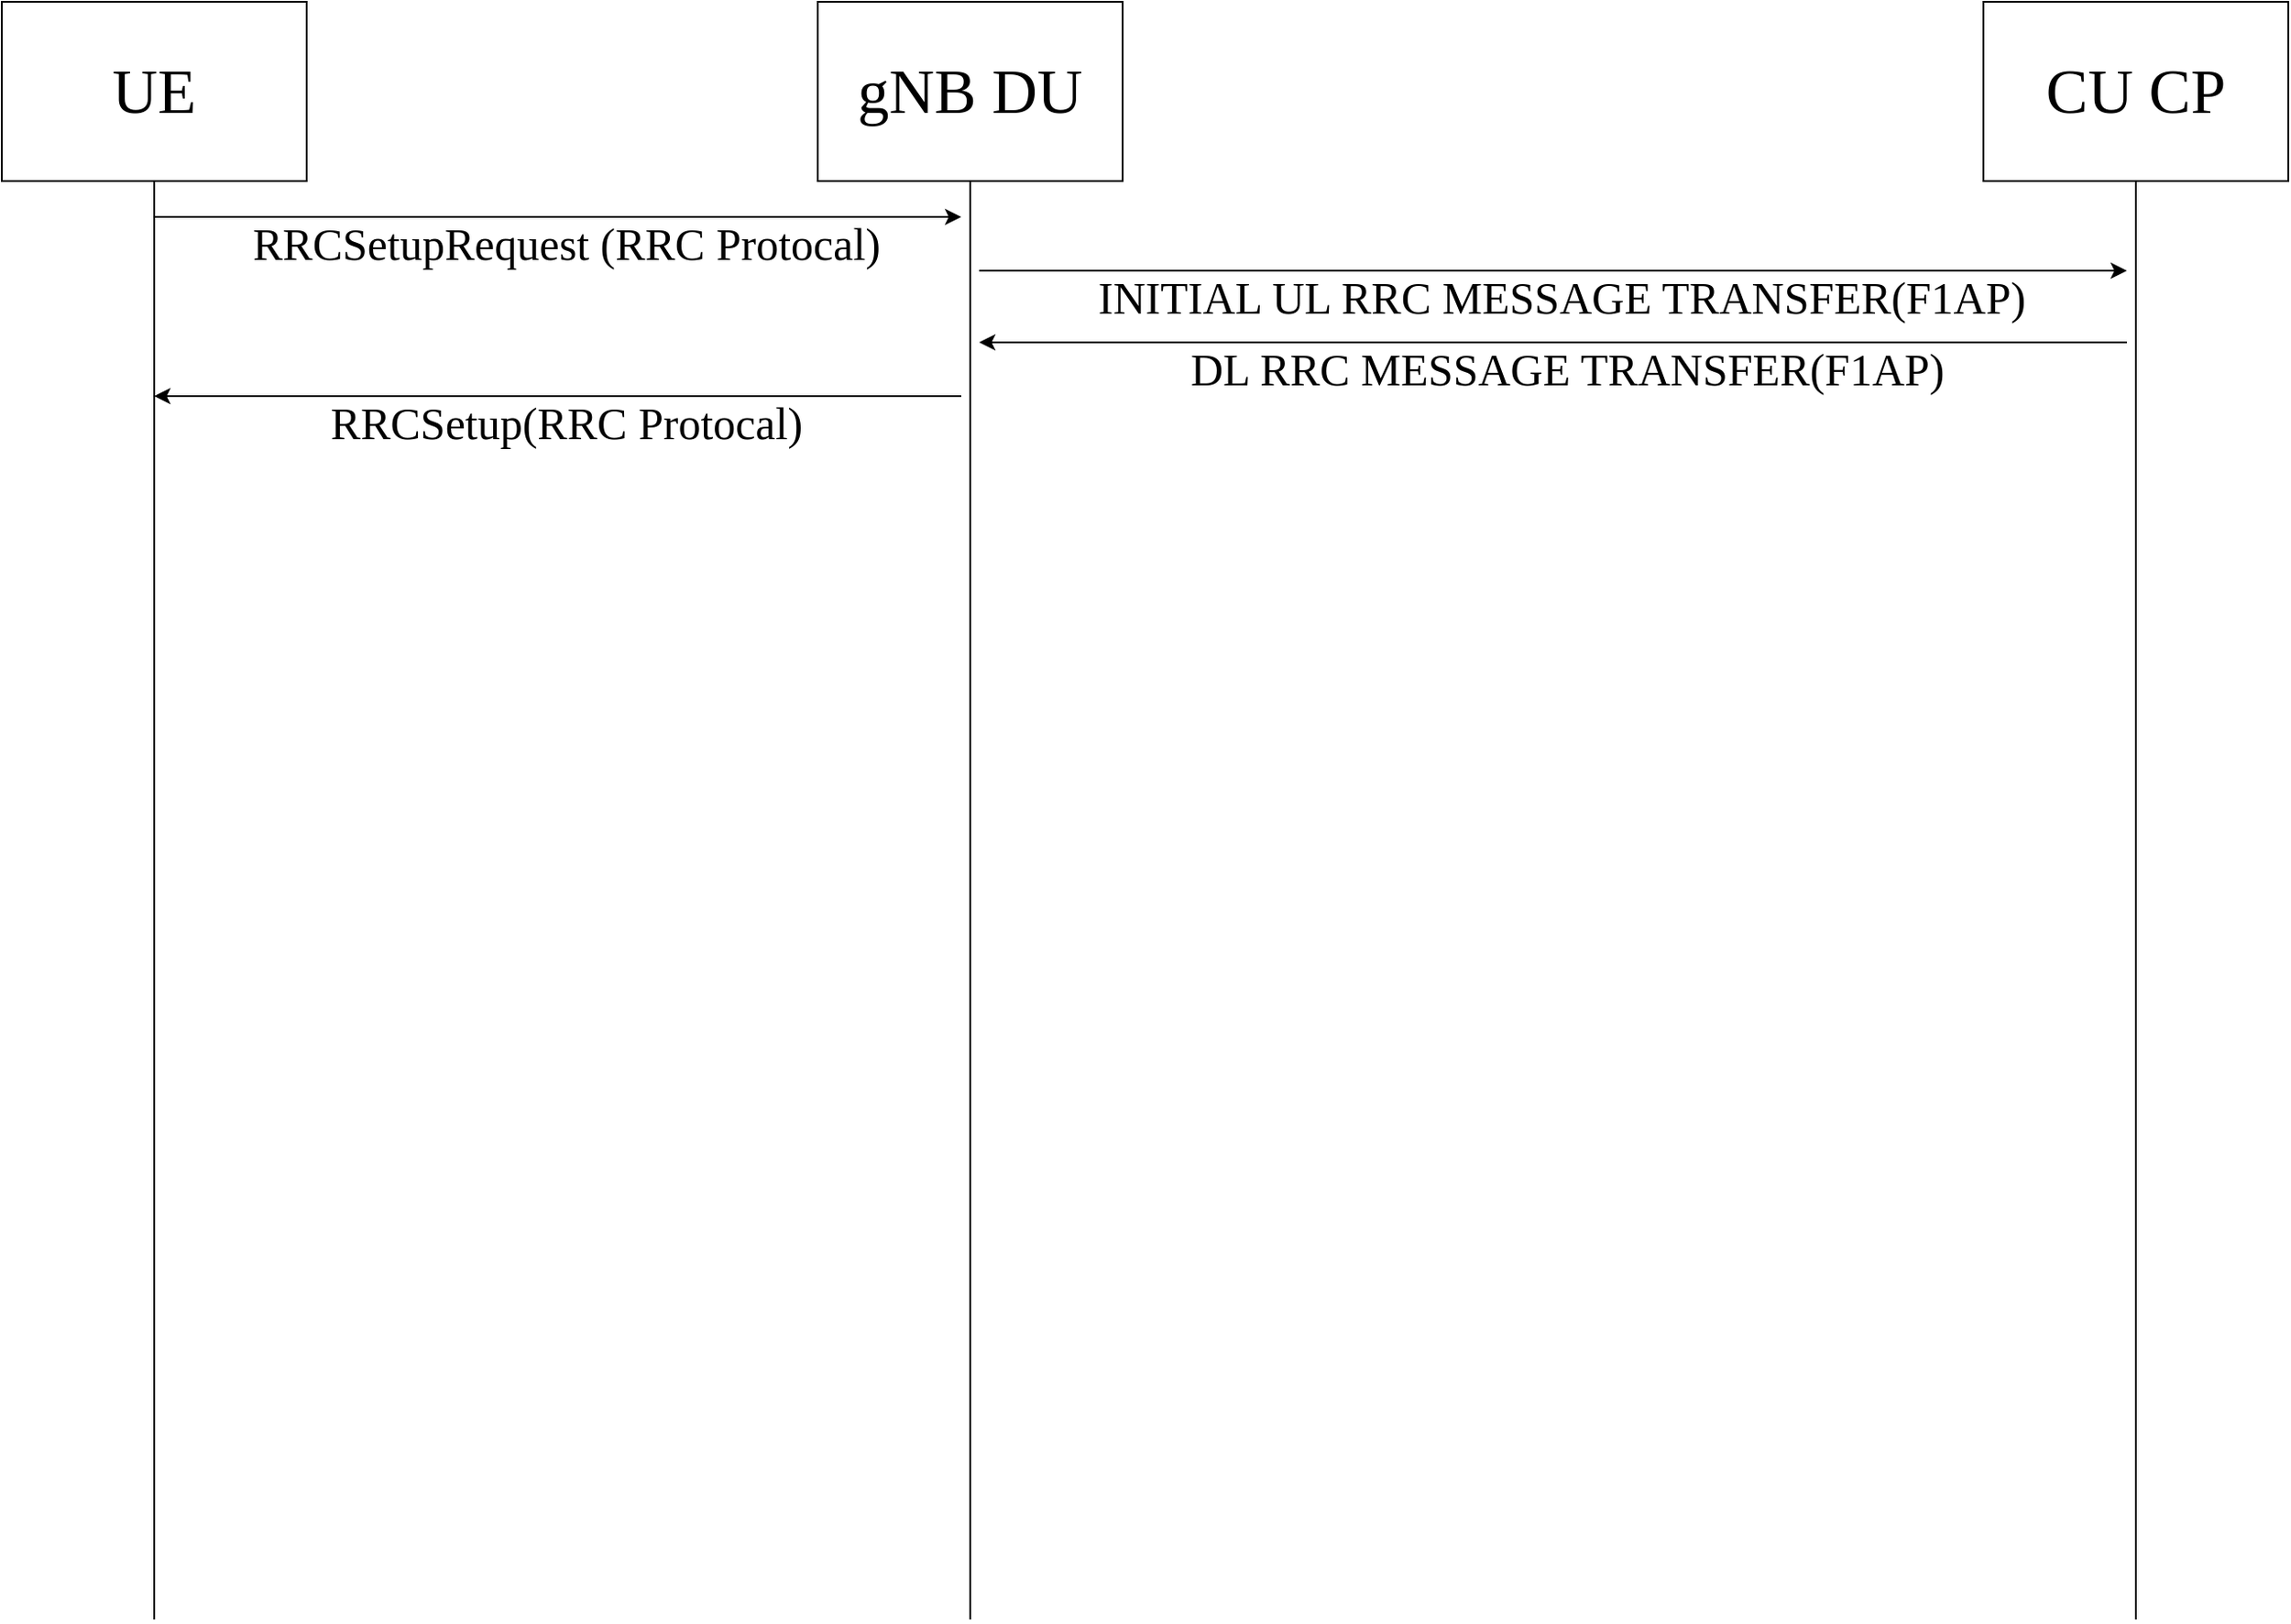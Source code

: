 <mxfile>
    <diagram id="d3OIymw5-aVt0ZqUq43Z" name="Flow Chart">
        <mxGraphModel dx="2750" dy="771" grid="1" gridSize="10" guides="1" tooltips="1" connect="1" arrows="1" fold="1" page="1" pageScale="1" pageWidth="850" pageHeight="1100" math="0" shadow="0">
            <root>
                <mxCell id="0"/>
                <mxCell id="1" parent="0"/>
                <mxCell id="2" value="&lt;font style=&quot;font-size: 35px;&quot;&gt;UE&lt;/font&gt;" style="rounded=0;whiteSpace=wrap;html=1;fontFamily=Times New Roman;fontSize=15;" parent="1" vertex="1">
                    <mxGeometry x="-1335" y="770" width="170" height="100" as="geometry"/>
                </mxCell>
                <mxCell id="3" value="" style="endArrow=none;html=1;rounded=0;fontFamily=Times New Roman;fontSize=15;entryX=0.5;entryY=1;entryDx=0;entryDy=0;" parent="1" target="2" edge="1">
                    <mxGeometry width="50" height="50" relative="1" as="geometry">
                        <mxPoint x="-1250" y="1672.5" as="sourcePoint"/>
                        <mxPoint x="-1250" y="930" as="targetPoint"/>
                    </mxGeometry>
                </mxCell>
                <mxCell id="4" value="&lt;span style=&quot;font-size: 35px;&quot;&gt;gNB DU&lt;/span&gt;" style="rounded=0;whiteSpace=wrap;html=1;fontFamily=Times New Roman;fontSize=15;" parent="1" vertex="1">
                    <mxGeometry x="-880" y="770" width="170" height="100" as="geometry"/>
                </mxCell>
                <mxCell id="5" value="" style="endArrow=none;html=1;rounded=0;fontFamily=Times New Roman;fontSize=15;entryX=0.5;entryY=1;entryDx=0;entryDy=0;" parent="1" target="4" edge="1">
                    <mxGeometry width="50" height="50" relative="1" as="geometry">
                        <mxPoint x="-795" y="1672.5" as="sourcePoint"/>
                        <mxPoint x="-795" y="930" as="targetPoint"/>
                    </mxGeometry>
                </mxCell>
                <mxCell id="6" value="" style="endArrow=classic;html=1;rounded=0;fontFamily=Times New Roman;fontSize=35;" parent="1" edge="1">
                    <mxGeometry width="50" height="50" relative="1" as="geometry">
                        <mxPoint x="-1250" y="890" as="sourcePoint"/>
                        <mxPoint x="-800" y="890" as="targetPoint"/>
                    </mxGeometry>
                </mxCell>
                <mxCell id="7" value="RRCSetupRequest (RRC Protocal)" style="text;html=1;strokeColor=none;fillColor=none;align=center;verticalAlign=middle;whiteSpace=wrap;rounded=0;fontFamily=Times New Roman;fontSize=25;" parent="1" vertex="1">
                    <mxGeometry x="-1235" y="890" width="430" height="30" as="geometry"/>
                </mxCell>
                <mxCell id="8" value="&lt;span style=&quot;font-size: 35px;&quot;&gt;CU CP&lt;/span&gt;" style="rounded=0;whiteSpace=wrap;html=1;fontFamily=Times New Roman;fontSize=15;" parent="1" vertex="1">
                    <mxGeometry x="-230" y="770" width="170" height="100" as="geometry"/>
                </mxCell>
                <mxCell id="9" value="" style="endArrow=none;html=1;rounded=0;fontFamily=Times New Roman;fontSize=15;entryX=0.5;entryY=1;entryDx=0;entryDy=0;" parent="1" target="8" edge="1">
                    <mxGeometry width="50" height="50" relative="1" as="geometry">
                        <mxPoint x="-145" y="1672.5" as="sourcePoint"/>
                        <mxPoint x="-145" y="930" as="targetPoint"/>
                    </mxGeometry>
                </mxCell>
                <mxCell id="10" value="" style="endArrow=classic;html=1;rounded=0;fontFamily=Times New Roman;fontSize=25;" parent="1" edge="1">
                    <mxGeometry width="50" height="50" relative="1" as="geometry">
                        <mxPoint x="-790" y="920" as="sourcePoint"/>
                        <mxPoint x="-150" y="920" as="targetPoint"/>
                    </mxGeometry>
                </mxCell>
                <mxCell id="11" value="INITIAL UL RRC MESSAGE TRANSFER(F1AP)" style="text;html=1;strokeColor=none;fillColor=none;align=center;verticalAlign=middle;whiteSpace=wrap;rounded=0;fontFamily=Times New Roman;fontSize=25;" parent="1" vertex="1">
                    <mxGeometry x="-790" y="920" width="650" height="30" as="geometry"/>
                </mxCell>
                <mxCell id="12" value="" style="endArrow=classic;html=1;rounded=0;fontFamily=Times New Roman;fontSize=16;" parent="1" edge="1">
                    <mxGeometry width="50" height="50" relative="1" as="geometry">
                        <mxPoint x="-150" y="960" as="sourcePoint"/>
                        <mxPoint x="-790" y="960" as="targetPoint"/>
                    </mxGeometry>
                </mxCell>
                <mxCell id="13" value="&amp;nbsp;DL RRC MESSAGE TRANSFER(F1AP)" style="text;html=1;strokeColor=none;fillColor=none;align=center;verticalAlign=middle;whiteSpace=wrap;rounded=0;fontFamily=Times New Roman;fontSize=25;" parent="1" vertex="1">
                    <mxGeometry x="-790" y="960" width="650" height="30" as="geometry"/>
                </mxCell>
                <mxCell id="14" value="" style="endArrow=classic;html=1;rounded=0;fontFamily=Times New Roman;fontSize=14;" parent="1" edge="1">
                    <mxGeometry width="50" height="50" relative="1" as="geometry">
                        <mxPoint x="-800" y="990" as="sourcePoint"/>
                        <mxPoint x="-1250" y="990" as="targetPoint"/>
                    </mxGeometry>
                </mxCell>
                <mxCell id="15" value="RRCSetup(RRC Protocal)" style="text;html=1;strokeColor=none;fillColor=none;align=center;verticalAlign=middle;whiteSpace=wrap;rounded=0;fontFamily=Times New Roman;fontSize=25;" parent="1" vertex="1">
                    <mxGeometry x="-1198.75" y="990" width="357.5" height="30" as="geometry"/>
                </mxCell>
            </root>
        </mxGraphModel>
    </diagram>
    <diagram id="XXcM9xsE1CxuUHpmo7bm" name=" Establish an RRC connection">
        <mxGraphModel dx="2750" dy="-329" grid="1" gridSize="10" guides="1" tooltips="1" connect="1" arrows="1" fold="1" page="1" pageScale="1" pageWidth="850" pageHeight="1100" math="0" shadow="0">
            <root>
                <mxCell id="EwcNz54N74t9UpvTEoii-0"/>
                <mxCell id="EwcNz54N74t9UpvTEoii-1" parent="EwcNz54N74t9UpvTEoii-0"/>
                <mxCell id="EwcNz54N74t9UpvTEoii-2" value="" style="group" connectable="0" vertex="1" parent="EwcNz54N74t9UpvTEoii-1">
                    <mxGeometry x="-1290" y="1770" width="1270" height="1040" as="geometry"/>
                </mxCell>
                <mxCell id="EwcNz54N74t9UpvTEoii-3" value="&lt;span id=&quot;docs-internal-guid-6f250543-7fff-b2d6-5344-95b8192d7042&quot; style=&quot;font-size: 20px;&quot;&gt;&lt;span style=&quot;font-size: 20px; background-color: transparent; font-variant-numeric: normal; font-variant-east-asian: normal; vertical-align: baseline;&quot;&gt;&amp;nbsp;Establish an RRC connection&lt;/span&gt;&lt;/span&gt;" style="rounded=1;whiteSpace=wrap;html=1;fontSize=20;fontStyle=1;fontFamily=Times New Roman;" vertex="1" parent="EwcNz54N74t9UpvTEoii-2">
                    <mxGeometry x="370" width="270" height="50" as="geometry"/>
                </mxCell>
                <mxCell id="EwcNz54N74t9UpvTEoii-4" style="edgeStyle=orthogonalEdgeStyle;rounded=0;orthogonalLoop=1;jettySize=auto;html=1;entryX=1;entryY=0.5;entryDx=0;entryDy=0;fontFamily=Times New Roman;fontSize=20;fontColor=#808080;" edge="1" parent="EwcNz54N74t9UpvTEoii-2" source="EwcNz54N74t9UpvTEoii-5" target="EwcNz54N74t9UpvTEoii-3">
                    <mxGeometry relative="1" as="geometry">
                        <Array as="points">
                            <mxPoint x="660" y="140"/>
                            <mxPoint x="660" y="25"/>
                        </Array>
                    </mxGeometry>
                </mxCell>
                <mxCell id="EwcNz54N74t9UpvTEoii-5" value="&lt;font&gt;RRC&lt;/font&gt;" style="rhombus;whiteSpace=wrap;html=1;fontSize=20;fontFamily=Times New Roman;fontStyle=1" vertex="1" parent="EwcNz54N74t9UpvTEoii-2">
                    <mxGeometry x="465" y="100" width="80" height="80" as="geometry"/>
                </mxCell>
                <mxCell id="EwcNz54N74t9UpvTEoii-6" style="edgeStyle=orthogonalEdgeStyle;rounded=0;orthogonalLoop=1;jettySize=auto;html=1;fontFamily=Times New Roman;fontSize=20;" edge="1" parent="EwcNz54N74t9UpvTEoii-2" source="EwcNz54N74t9UpvTEoii-3" target="EwcNz54N74t9UpvTEoii-5">
                    <mxGeometry relative="1" as="geometry"/>
                </mxCell>
                <mxCell id="EwcNz54N74t9UpvTEoii-7" value="&lt;b&gt;&lt;font color=&quot;#808080&quot;&gt;IDLE&lt;/font&gt;&lt;/b&gt;" style="text;html=1;strokeColor=none;fillColor=none;align=center;verticalAlign=middle;whiteSpace=wrap;rounded=0;fontFamily=Times New Roman;fontSize=20;fontColor=default;" vertex="1" parent="EwcNz54N74t9UpvTEoii-2">
                    <mxGeometry x="440" y="190" width="60" height="30" as="geometry"/>
                </mxCell>
                <mxCell id="EwcNz54N74t9UpvTEoii-8" value="&lt;font color=&quot;#808080&quot;&gt;&lt;b&gt;ELSE&lt;/b&gt;&lt;/font&gt;" style="text;html=1;strokeColor=none;fillColor=none;align=center;verticalAlign=middle;whiteSpace=wrap;rounded=0;fontFamily=Times New Roman;fontSize=20;fontColor=default;" vertex="1" parent="EwcNz54N74t9UpvTEoii-2">
                    <mxGeometry x="584" y="110" width="60" height="30" as="geometry"/>
                </mxCell>
                <mxCell id="EwcNz54N74t9UpvTEoii-9" value="UE initiates the procedure" style="rounded=1;whiteSpace=wrap;html=1;fontSize=20;fontStyle=1;fontFamily=Times New Roman;" vertex="1" parent="EwcNz54N74t9UpvTEoii-2">
                    <mxGeometry x="370" y="240" width="270" height="50" as="geometry"/>
                </mxCell>
                <mxCell id="EwcNz54N74t9UpvTEoii-10" style="edgeStyle=orthogonalEdgeStyle;rounded=0;orthogonalLoop=1;jettySize=auto;html=1;fontFamily=Times New Roman;fontSize=20;fontColor=#808080;" edge="1" parent="EwcNz54N74t9UpvTEoii-2" source="EwcNz54N74t9UpvTEoii-5" target="EwcNz54N74t9UpvTEoii-9">
                    <mxGeometry relative="1" as="geometry"/>
                </mxCell>
                <mxCell id="EwcNz54N74t9UpvTEoii-11" value="&lt;span style=&quot;color: rgb(0, 0, 0); font-weight: 700;&quot;&gt;upper layers provide an Access Category and one or more Access Identities&lt;/span&gt;" style="rhombus;whiteSpace=wrap;html=1;fontFamily=Times New Roman;fontSize=20;fontColor=#333333;fillColor=#f5f5f5;strokeColor=#666666;" vertex="1" parent="EwcNz54N74t9UpvTEoii-2">
                    <mxGeometry x="370" y="340" width="270" height="120" as="geometry"/>
                </mxCell>
                <mxCell id="EwcNz54N74t9UpvTEoii-12" style="edgeStyle=orthogonalEdgeStyle;rounded=0;orthogonalLoop=1;jettySize=auto;html=1;fontFamily=Times New Roman;fontSize=20;fontColor=#808080;" edge="1" parent="EwcNz54N74t9UpvTEoii-2" source="EwcNz54N74t9UpvTEoii-9" target="EwcNz54N74t9UpvTEoii-11">
                    <mxGeometry relative="1" as="geometry"/>
                </mxCell>
                <mxCell id="EwcNz54N74t9UpvTEoii-13" value="&lt;span id=&quot;docs-internal-guid-6f250543-7fff-b2d6-5344-95b8192d7042&quot; style=&quot;font-size: 20px;&quot;&gt;&lt;span style=&quot;font-size: 20px; background-color: transparent; font-variant-numeric: normal; font-variant-east-asian: normal; vertical-align: baseline;&quot;&gt;Procedure Ends&lt;/span&gt;&lt;/span&gt;" style="rounded=1;whiteSpace=wrap;html=1;fontSize=20;fontStyle=1;fontFamily=Times New Roman;fillColor=#f5f5f5;fontColor=#333333;strokeColor=#666666;" vertex="1" parent="EwcNz54N74t9UpvTEoii-2">
                    <mxGeometry y="240" width="270" height="50" as="geometry"/>
                </mxCell>
                <mxCell id="EwcNz54N74t9UpvTEoii-14" style="edgeStyle=orthogonalEdgeStyle;rounded=0;orthogonalLoop=1;jettySize=auto;html=1;entryX=0.5;entryY=1;entryDx=0;entryDy=0;fontFamily=Times New Roman;fontSize=20;fontColor=#808080;" edge="1" parent="EwcNz54N74t9UpvTEoii-2" source="EwcNz54N74t9UpvTEoii-11" target="EwcNz54N74t9UpvTEoii-13">
                    <mxGeometry relative="1" as="geometry"/>
                </mxCell>
                <mxCell id="EwcNz54N74t9UpvTEoii-15" value="Follow&amp;nbsp;5.3.14" style="rounded=1;whiteSpace=wrap;html=1;fontSize=20;fontStyle=1;fontFamily=Times New Roman;" vertex="1" parent="EwcNz54N74t9UpvTEoii-2">
                    <mxGeometry x="370" y="490" width="270" height="50" as="geometry"/>
                </mxCell>
                <mxCell id="EwcNz54N74t9UpvTEoii-16" style="edgeStyle=orthogonalEdgeStyle;rounded=0;orthogonalLoop=1;jettySize=auto;html=1;fontFamily=Times New Roman;fontSize=20;fontColor=#808080;" edge="1" parent="EwcNz54N74t9UpvTEoii-2" source="EwcNz54N74t9UpvTEoii-11" target="EwcNz54N74t9UpvTEoii-15">
                    <mxGeometry relative="1" as="geometry"/>
                </mxCell>
                <mxCell id="EwcNz54N74t9UpvTEoii-17" value="Apply default L1 parameter values" style="rounded=1;whiteSpace=wrap;html=1;fontSize=20;fontStyle=1;fontFamily=Times New Roman;fillColor=#f5f5f5;fontColor=#333333;strokeColor=#666666;" vertex="1" parent="EwcNz54N74t9UpvTEoii-2">
                    <mxGeometry x="330" y="570" width="350" height="50" as="geometry"/>
                </mxCell>
                <mxCell id="EwcNz54N74t9UpvTEoii-18" style="edgeStyle=orthogonalEdgeStyle;rounded=0;orthogonalLoop=1;jettySize=auto;html=1;fontFamily=Times New Roman;fontSize=20;fontColor=#808080;" edge="1" parent="EwcNz54N74t9UpvTEoii-2" source="EwcNz54N74t9UpvTEoii-15" target="EwcNz54N74t9UpvTEoii-17">
                    <mxGeometry relative="1" as="geometry"/>
                </mxCell>
                <mxCell id="EwcNz54N74t9UpvTEoii-19" value="&lt;font color=&quot;#808080&quot;&gt;&lt;b&gt;YES&lt;/b&gt;&lt;/font&gt;" style="text;html=1;strokeColor=none;fillColor=none;align=center;verticalAlign=middle;whiteSpace=wrap;rounded=0;fontFamily=Times New Roman;fontSize=20;fontColor=default;" vertex="1" parent="EwcNz54N74t9UpvTEoii-2">
                    <mxGeometry x="524" y="460" width="60" height="30" as="geometry"/>
                </mxCell>
                <mxCell id="EwcNz54N74t9UpvTEoii-20" value="&lt;font color=&quot;#808080&quot;&gt;&lt;b&gt;NO&lt;/b&gt;&lt;/font&gt;" style="text;html=1;strokeColor=none;fillColor=none;align=center;verticalAlign=middle;whiteSpace=wrap;rounded=0;fontFamily=Times New Roman;fontSize=20;fontColor=default;" vertex="1" parent="EwcNz54N74t9UpvTEoii-2">
                    <mxGeometry x="230" y="370" width="60" height="30" as="geometry"/>
                </mxCell>
                <mxCell id="EwcNz54N74t9UpvTEoii-21" value="Apply the default MAC Cell Group configuration(9.2.2)" style="rounded=1;whiteSpace=wrap;html=1;fontSize=20;fontStyle=1;fontFamily=Times New Roman;" vertex="1" parent="EwcNz54N74t9UpvTEoii-2">
                    <mxGeometry x="260" y="660" width="490" height="50" as="geometry"/>
                </mxCell>
                <mxCell id="EwcNz54N74t9UpvTEoii-22" style="edgeStyle=orthogonalEdgeStyle;rounded=0;orthogonalLoop=1;jettySize=auto;html=1;fontFamily=Times New Roman;fontSize=20;fontColor=#808080;" edge="1" parent="EwcNz54N74t9UpvTEoii-2" source="EwcNz54N74t9UpvTEoii-17" target="EwcNz54N74t9UpvTEoii-21">
                    <mxGeometry relative="1" as="geometry"/>
                </mxCell>
                <mxCell id="EwcNz54N74t9UpvTEoii-23" value="Apply the CCCH configuration(9.1.1.2)" style="rounded=1;whiteSpace=wrap;html=1;fontSize=20;fontStyle=1;fontFamily=Times New Roman;" vertex="1" parent="EwcNz54N74t9UpvTEoii-2">
                    <mxGeometry x="260" y="750" width="490" height="50" as="geometry"/>
                </mxCell>
                <mxCell id="EwcNz54N74t9UpvTEoii-24" style="edgeStyle=orthogonalEdgeStyle;rounded=0;orthogonalLoop=1;jettySize=auto;html=1;fontFamily=Times New Roman;fontSize=20;fontColor=#808080;" edge="1" parent="EwcNz54N74t9UpvTEoii-2" source="EwcNz54N74t9UpvTEoii-21" target="EwcNz54N74t9UpvTEoii-23">
                    <mxGeometry relative="1" as="geometry"/>
                </mxCell>
                <mxCell id="EwcNz54N74t9UpvTEoii-25" value="Apply the timeAlignmentTimerCommon" style="rounded=1;whiteSpace=wrap;html=1;fontSize=20;fontStyle=1;fontFamily=Times New Roman;fillColor=#f5f5f5;fontColor=#333333;strokeColor=#666666;" vertex="1" parent="EwcNz54N74t9UpvTEoii-2">
                    <mxGeometry x="260" y="830" width="490" height="50" as="geometry"/>
                </mxCell>
                <mxCell id="EwcNz54N74t9UpvTEoii-26" style="edgeStyle=orthogonalEdgeStyle;rounded=0;orthogonalLoop=1;jettySize=auto;html=1;fontFamily=Times New Roman;fontSize=20;fontColor=#808080;" edge="1" parent="EwcNz54N74t9UpvTEoii-2" source="EwcNz54N74t9UpvTEoii-23" target="EwcNz54N74t9UpvTEoii-25">
                    <mxGeometry relative="1" as="geometry"/>
                </mxCell>
                <mxCell id="EwcNz54N74t9UpvTEoii-27" value="Start timer T300" style="rounded=1;whiteSpace=wrap;html=1;fontSize=20;fontStyle=1;fontFamily=Times New Roman;" vertex="1" parent="EwcNz54N74t9UpvTEoii-2">
                    <mxGeometry x="260" y="909" width="490" height="50" as="geometry"/>
                </mxCell>
                <mxCell id="EwcNz54N74t9UpvTEoii-28" style="edgeStyle=orthogonalEdgeStyle;rounded=0;orthogonalLoop=1;jettySize=auto;html=1;fontFamily=Times New Roman;fontSize=20;fontColor=#808080;" edge="1" parent="EwcNz54N74t9UpvTEoii-2" source="EwcNz54N74t9UpvTEoii-25" target="EwcNz54N74t9UpvTEoii-27">
                    <mxGeometry relative="1" as="geometry"/>
                </mxCell>
                <mxCell id="EwcNz54N74t9UpvTEoii-29" value="Initiate transmission of the RRCSetupRequest message" style="rounded=1;whiteSpace=wrap;html=1;fontSize=20;fontStyle=1;fontFamily=Times New Roman;" vertex="1" parent="EwcNz54N74t9UpvTEoii-2">
                    <mxGeometry x="260" y="990" width="490" height="50" as="geometry"/>
                </mxCell>
                <mxCell id="EwcNz54N74t9UpvTEoii-30" style="edgeStyle=orthogonalEdgeStyle;rounded=0;orthogonalLoop=1;jettySize=auto;html=1;fontFamily=Times New Roman;fontSize=20;fontColor=#808080;" edge="1" parent="EwcNz54N74t9UpvTEoii-2" source="EwcNz54N74t9UpvTEoii-27" target="EwcNz54N74t9UpvTEoii-29">
                    <mxGeometry relative="1" as="geometry"/>
                </mxCell>
                <mxCell id="EwcNz54N74t9UpvTEoii-31" value="&lt;span id=&quot;docs-internal-guid-6f250543-7fff-b2d6-5344-95b8192d7042&quot; style=&quot;font-size: 20px;&quot;&gt;&lt;span style=&quot;font-size: 20px; background-color: transparent; font-variant-numeric: normal; font-variant-east-asian: normal; vertical-align: baseline;&quot;&gt;&amp;nbsp;Establish an RRC connection&lt;/span&gt;&lt;/span&gt;" style="rounded=1;whiteSpace=wrap;html=1;fontSize=20;fontStyle=1;fontFamily=Times New Roman;" vertex="1" parent="EwcNz54N74t9UpvTEoii-2">
                    <mxGeometry x="870" y="30" width="270" height="50" as="geometry"/>
                </mxCell>
                <mxCell id="EwcNz54N74t9UpvTEoii-32" value="&lt;font color=&quot;#000000&quot;&gt;&lt;b&gt;T390 is running&lt;/b&gt;&lt;/font&gt;" style="rhombus;whiteSpace=wrap;html=1;fontFamily=Times New Roman;fontSize=20;fontColor=#808080;" vertex="1" parent="EwcNz54N74t9UpvTEoii-2">
                    <mxGeometry x="935" y="130" width="140" height="80" as="geometry"/>
                </mxCell>
                <mxCell id="EwcNz54N74t9UpvTEoii-33" style="edgeStyle=orthogonalEdgeStyle;rounded=0;orthogonalLoop=1;jettySize=auto;html=1;fontFamily=Times New Roman;fontSize=20;fontColor=#808080;" edge="1" parent="EwcNz54N74t9UpvTEoii-2" source="EwcNz54N74t9UpvTEoii-31" target="EwcNz54N74t9UpvTEoii-32">
                    <mxGeometry relative="1" as="geometry"/>
                </mxCell>
                <mxCell id="EwcNz54N74t9UpvTEoii-34" value="Procedure Ends" style="rounded=1;whiteSpace=wrap;html=1;fontSize=20;fontStyle=1;fontFamily=Times New Roman;fillColor=#f5f5f5;fontColor=#333333;strokeColor=#666666;" vertex="1" parent="EwcNz54N74t9UpvTEoii-2">
                    <mxGeometry x="700" y="145" width="190" height="50" as="geometry"/>
                </mxCell>
                <mxCell id="EwcNz54N74t9UpvTEoii-35" style="edgeStyle=orthogonalEdgeStyle;rounded=0;orthogonalLoop=1;jettySize=auto;html=1;fontFamily=Times New Roman;fontSize=20;fontColor=#808080;" edge="1" parent="EwcNz54N74t9UpvTEoii-2" source="EwcNz54N74t9UpvTEoii-32" target="EwcNz54N74t9UpvTEoii-34">
                    <mxGeometry relative="1" as="geometry"/>
                </mxCell>
                <mxCell id="EwcNz54N74t9UpvTEoii-36" value="&lt;font color=&quot;#808080&quot;&gt;&lt;b&gt;YES&lt;/b&gt;&lt;/font&gt;" style="text;html=1;strokeColor=none;fillColor=none;align=center;verticalAlign=middle;whiteSpace=wrap;rounded=0;fontFamily=Times New Roman;fontSize=20;fontColor=default;" vertex="1" parent="EwcNz54N74t9UpvTEoii-2">
                    <mxGeometry x="890" y="140" width="60" height="30" as="geometry"/>
                </mxCell>
                <mxCell id="EwcNz54N74t9UpvTEoii-37" value="&lt;font color=&quot;#000000&quot;&gt;&lt;b&gt;T302 is running&lt;/b&gt;&lt;/font&gt;" style="rhombus;whiteSpace=wrap;html=1;fontFamily=Times New Roman;fontSize=20;fontColor=#808080;" vertex="1" parent="EwcNz54N74t9UpvTEoii-2">
                    <mxGeometry x="935" y="270" width="140" height="80" as="geometry"/>
                </mxCell>
                <mxCell id="EwcNz54N74t9UpvTEoii-38" style="edgeStyle=orthogonalEdgeStyle;rounded=0;orthogonalLoop=1;jettySize=auto;html=1;fontFamily=Times New Roman;fontSize=20;fontColor=#808080;" edge="1" parent="EwcNz54N74t9UpvTEoii-2" source="EwcNz54N74t9UpvTEoii-32" target="EwcNz54N74t9UpvTEoii-37">
                    <mxGeometry relative="1" as="geometry"/>
                </mxCell>
                <mxCell id="EwcNz54N74t9UpvTEoii-39" value="&lt;font color=&quot;#808080&quot;&gt;&lt;b&gt;NO&lt;/b&gt;&lt;/font&gt;" style="text;html=1;strokeColor=none;fillColor=none;align=center;verticalAlign=middle;whiteSpace=wrap;rounded=0;fontFamily=Times New Roman;fontSize=20;fontColor=default;" vertex="1" parent="EwcNz54N74t9UpvTEoii-2">
                    <mxGeometry x="1000" y="220" width="60" height="30" as="geometry"/>
                </mxCell>
                <mxCell id="EwcNz54N74t9UpvTEoii-40" style="edgeStyle=orthogonalEdgeStyle;rounded=0;orthogonalLoop=1;jettySize=auto;html=1;entryX=0.5;entryY=1;entryDx=0;entryDy=0;fontFamily=Times New Roman;fontSize=20;fontColor=#808080;" edge="1" parent="EwcNz54N74t9UpvTEoii-2" source="EwcNz54N74t9UpvTEoii-41" target="EwcNz54N74t9UpvTEoii-34">
                    <mxGeometry relative="1" as="geometry"/>
                </mxCell>
                <mxCell id="EwcNz54N74t9UpvTEoii-41" value="&lt;font color=&quot;#000000&quot;&gt;&lt;b&gt;Access_Category=2 or 0&lt;/b&gt;&lt;/font&gt;" style="rhombus;whiteSpace=wrap;html=1;fontFamily=Times New Roman;fontSize=20;fontColor=#808080;" vertex="1" parent="EwcNz54N74t9UpvTEoii-2">
                    <mxGeometry x="892.5" y="390" width="225" height="80" as="geometry"/>
                </mxCell>
                <mxCell id="EwcNz54N74t9UpvTEoii-42" style="edgeStyle=orthogonalEdgeStyle;rounded=0;orthogonalLoop=1;jettySize=auto;html=1;fontFamily=Times New Roman;fontSize=20;fontColor=#808080;" edge="1" parent="EwcNz54N74t9UpvTEoii-2" source="EwcNz54N74t9UpvTEoii-37" target="EwcNz54N74t9UpvTEoii-41">
                    <mxGeometry relative="1" as="geometry"/>
                </mxCell>
                <mxCell id="EwcNz54N74t9UpvTEoii-43" value="&lt;font color=&quot;#808080&quot;&gt;&lt;b&gt;YES&lt;/b&gt;&lt;/font&gt;" style="text;html=1;strokeColor=none;fillColor=none;align=center;verticalAlign=middle;whiteSpace=wrap;rounded=0;fontFamily=Times New Roman;fontSize=20;fontColor=default;" vertex="1" parent="EwcNz54N74t9UpvTEoii-2">
                    <mxGeometry x="1010" y="350" width="60" height="30" as="geometry"/>
                </mxCell>
                <mxCell id="EwcNz54N74t9UpvTEoii-44" value="&lt;font color=&quot;#000000&quot;&gt;&lt;b&gt;Access_Category=2&lt;/b&gt;&lt;/font&gt;" style="rhombus;whiteSpace=wrap;html=1;fontFamily=Times New Roman;fontSize=20;fontColor=#808080;" vertex="1" parent="EwcNz54N74t9UpvTEoii-2">
                    <mxGeometry x="892.5" y="510" width="225" height="80" as="geometry"/>
                </mxCell>
                <mxCell id="EwcNz54N74t9UpvTEoii-45" style="edgeStyle=orthogonalEdgeStyle;rounded=0;orthogonalLoop=1;jettySize=auto;html=1;fontFamily=Times New Roman;fontSize=20;fontColor=#808080;" edge="1" parent="EwcNz54N74t9UpvTEoii-2" source="EwcNz54N74t9UpvTEoii-41" target="EwcNz54N74t9UpvTEoii-44">
                    <mxGeometry relative="1" as="geometry"/>
                </mxCell>
                <mxCell id="EwcNz54N74t9UpvTEoii-46" value="&lt;font color=&quot;#808080&quot;&gt;&lt;b&gt;YES&lt;/b&gt;&lt;/font&gt;" style="text;html=1;strokeColor=none;fillColor=none;align=center;verticalAlign=middle;whiteSpace=wrap;rounded=0;fontFamily=Times New Roman;fontSize=20;fontColor=default;" vertex="1" parent="EwcNz54N74t9UpvTEoii-2">
                    <mxGeometry x="1110" y="520" width="60" height="30" as="geometry"/>
                </mxCell>
                <mxCell id="EwcNz54N74t9UpvTEoii-47" value="&lt;font color=&quot;#808080&quot;&gt;&lt;b&gt;NO&lt;/b&gt;&lt;/font&gt;" style="text;html=1;strokeColor=none;fillColor=none;align=center;verticalAlign=middle;whiteSpace=wrap;rounded=0;fontFamily=Times New Roman;fontSize=20;fontColor=default;" vertex="1" parent="EwcNz54N74t9UpvTEoii-2">
                    <mxGeometry x="1000" y="470" width="60" height="30" as="geometry"/>
                </mxCell>
                <mxCell id="EwcNz54N74t9UpvTEoii-48" value="&lt;font color=&quot;#808080&quot;&gt;&lt;b&gt;NO&lt;/b&gt;&lt;/font&gt;" style="text;html=1;strokeColor=none;fillColor=none;align=center;verticalAlign=middle;whiteSpace=wrap;rounded=0;fontFamily=Times New Roman;fontSize=20;fontColor=default;" vertex="1" parent="EwcNz54N74t9UpvTEoii-2">
                    <mxGeometry x="817" y="400" width="60" height="30" as="geometry"/>
                </mxCell>
                <mxCell id="EwcNz54N74t9UpvTEoii-49" style="edgeStyle=orthogonalEdgeStyle;rounded=0;orthogonalLoop=1;jettySize=auto;html=1;entryX=0.5;entryY=1;entryDx=0;entryDy=0;fontFamily=Times New Roman;fontSize=20;fontColor=#808080;" edge="1" parent="EwcNz54N74t9UpvTEoii-2" source="EwcNz54N74t9UpvTEoii-51" target="EwcNz54N74t9UpvTEoii-34">
                    <mxGeometry relative="1" as="geometry">
                        <Array as="points">
                            <mxPoint x="795" y="660"/>
                        </Array>
                    </mxGeometry>
                </mxCell>
                <mxCell id="EwcNz54N74t9UpvTEoii-50" style="edgeStyle=orthogonalEdgeStyle;rounded=0;orthogonalLoop=1;jettySize=auto;html=1;entryX=1;entryY=0.5;entryDx=0;entryDy=0;fontFamily=Times New Roman;fontSize=20;fontColor=#808080;" edge="1" parent="EwcNz54N74t9UpvTEoii-2" source="EwcNz54N74t9UpvTEoii-51" target="EwcNz54N74t9UpvTEoii-21">
                    <mxGeometry relative="1" as="geometry"/>
                </mxCell>
                <mxCell id="EwcNz54N74t9UpvTEoii-51" value="&lt;font color=&quot;#000000&quot;&gt;&lt;b&gt;access barring check was requested&lt;/b&gt;&lt;/font&gt;" style="rhombus;whiteSpace=wrap;html=1;fontFamily=Times New Roman;fontSize=20;fontColor=#333333;fillColor=#f5f5f5;strokeColor=#666666;" vertex="1" parent="EwcNz54N74t9UpvTEoii-2">
                    <mxGeometry x="892.5" y="645" width="225" height="80" as="geometry"/>
                </mxCell>
                <mxCell id="EwcNz54N74t9UpvTEoii-52" style="edgeStyle=orthogonalEdgeStyle;rounded=0;orthogonalLoop=1;jettySize=auto;html=1;fontFamily=Times New Roman;fontSize=20;fontColor=#808080;" edge="1" parent="EwcNz54N74t9UpvTEoii-2" source="EwcNz54N74t9UpvTEoii-44" target="EwcNz54N74t9UpvTEoii-51">
                    <mxGeometry relative="1" as="geometry"/>
                </mxCell>
                <mxCell id="EwcNz54N74t9UpvTEoii-53" value="&lt;span id=&quot;docs-internal-guid-6f250543-7fff-b2d6-5344-95b8192d7042&quot; style=&quot;font-size: 20px;&quot;&gt;&lt;span style=&quot;font-size: 20px; background-color: transparent; font-variant-numeric: normal; font-variant-east-asian: normal; vertical-align: baseline;&quot;&gt;ELSE&lt;/span&gt;&lt;/span&gt;" style="rounded=1;whiteSpace=wrap;html=1;fontSize=20;fontStyle=1;fontFamily=Times New Roman;fillColor=#f5f5f5;fontColor=#333333;strokeColor=#666666;" vertex="1" parent="EwcNz54N74t9UpvTEoii-2">
                    <mxGeometry x="1170" y="525" width="100" height="50" as="geometry"/>
                </mxCell>
                <mxCell id="EwcNz54N74t9UpvTEoii-54" style="edgeStyle=orthogonalEdgeStyle;rounded=0;orthogonalLoop=1;jettySize=auto;html=1;fontFamily=Times New Roman;fontSize=20;fontColor=#808080;" edge="1" parent="EwcNz54N74t9UpvTEoii-2" source="EwcNz54N74t9UpvTEoii-44" target="EwcNz54N74t9UpvTEoii-53">
                    <mxGeometry relative="1" as="geometry"/>
                </mxCell>
                <mxCell id="EwcNz54N74t9UpvTEoii-55" style="edgeStyle=orthogonalEdgeStyle;rounded=0;orthogonalLoop=1;jettySize=auto;html=1;entryX=0.5;entryY=1;entryDx=0;entryDy=0;fontFamily=Times New Roman;fontSize=20;fontColor=#808080;" edge="1" parent="EwcNz54N74t9UpvTEoii-2" source="EwcNz54N74t9UpvTEoii-51" target="EwcNz54N74t9UpvTEoii-53">
                    <mxGeometry relative="1" as="geometry"/>
                </mxCell>
                <mxCell id="EwcNz54N74t9UpvTEoii-56" value="&lt;font color=&quot;#808080&quot;&gt;&lt;b&gt;NO&lt;/b&gt;&lt;/font&gt;" style="text;html=1;strokeColor=none;fillColor=none;align=center;verticalAlign=middle;whiteSpace=wrap;rounded=0;fontFamily=Times New Roman;fontSize=20;fontColor=default;" vertex="1" parent="EwcNz54N74t9UpvTEoii-2">
                    <mxGeometry x="817" y="690" width="60" height="30" as="geometry"/>
                </mxCell>
                <mxCell id="EwcNz54N74t9UpvTEoii-57" value="&lt;font color=&quot;#808080&quot;&gt;&lt;b&gt;YES&lt;/b&gt;&lt;/font&gt;" style="text;html=1;strokeColor=none;fillColor=none;align=center;verticalAlign=middle;whiteSpace=wrap;rounded=0;fontFamily=Times New Roman;fontSize=20;fontColor=default;" vertex="1" parent="EwcNz54N74t9UpvTEoii-2">
                    <mxGeometry x="830" y="630" width="60" height="30" as="geometry"/>
                </mxCell>
            </root>
        </mxGraphModel>
    </diagram>
    <diagram id="WwwP-12kMbVQZA7yzIn7" name="Page-3">
        <mxGraphModel dx="1900" dy="771" grid="1" gridSize="10" guides="1" tooltips="1" connect="1" arrows="1" fold="1" page="1" pageScale="1" pageWidth="850" pageHeight="1100" math="0" shadow="0">
            <root>
                <mxCell id="cVtck4FJjnXxOCOkSIwr-0"/>
                <mxCell id="cVtck4FJjnXxOCOkSIwr-1" parent="cVtck4FJjnXxOCOkSIwr-0"/>
                <mxCell id="cVtck4FJjnXxOCOkSIwr-4" style="edgeStyle=none;html=1;entryX=0.5;entryY=0;entryDx=0;entryDy=0;fontFamily=Times New Roman;fontSize=20;" parent="cVtck4FJjnXxOCOkSIwr-1" source="cVtck4FJjnXxOCOkSIwr-2" target="cVtck4FJjnXxOCOkSIwr-3" edge="1">
                    <mxGeometry relative="1" as="geometry"/>
                </mxCell>
                <mxCell id="cVtck4FJjnXxOCOkSIwr-2" value="&lt;span id=&quot;docs-internal-guid-71783977-7fff-e65a-4a16-888c71d1ddcc&quot; style=&quot;font-size: 20px;&quot;&gt;&lt;h3 dir=&quot;ltr&quot; style=&quot;line-height: 1.38; margin-top: 0pt; margin-bottom: 0pt; font-size: 20px;&quot;&gt;&lt;span style=&quot;font-size: 20px; background-color: transparent; vertical-align: baseline;&quot;&gt;DL RRC MESSAGE TRANSFER&lt;/span&gt;&lt;/h3&gt;&lt;/span&gt;" style="rounded=0;whiteSpace=wrap;html=1;fontSize=20;fontStyle=1;fontFamily=Times New Roman;" parent="cVtck4FJjnXxOCOkSIwr-1" vertex="1">
                    <mxGeometry x="110" y="190" width="350" height="60" as="geometry"/>
                </mxCell>
                <mxCell id="XvNYeXSCzheG-u6AtkBI-1" style="edgeStyle=none;html=1;fontFamily=Times New Roman;fontSize=20;" parent="cVtck4FJjnXxOCOkSIwr-1" source="cVtck4FJjnXxOCOkSIwr-3" target="XvNYeXSCzheG-u6AtkBI-0" edge="1">
                    <mxGeometry relative="1" as="geometry"/>
                </mxCell>
                <mxCell id="XvNYeXSCzheG-u6AtkBI-3" style="edgeStyle=none;html=1;fontFamily=Times New Roman;fontSize=20;" parent="cVtck4FJjnXxOCOkSIwr-1" source="cVtck4FJjnXxOCOkSIwr-3" target="XvNYeXSCzheG-u6AtkBI-2" edge="1">
                    <mxGeometry relative="1" as="geometry"/>
                </mxCell>
                <mxCell id="cVtck4FJjnXxOCOkSIwr-3" value="UE-associated logical F1-connection exists" style="rhombus;whiteSpace=wrap;html=1;fontFamily=Times New Roman;fontSize=20;fontStyle=1" parent="cVtck4FJjnXxOCOkSIwr-1" vertex="1">
                    <mxGeometry x="165" y="290" width="240" height="80" as="geometry"/>
                </mxCell>
                <mxCell id="RZ4G4s4tMBURQcN5x15n-2" style="edgeStyle=none;html=1;entryX=0.5;entryY=0;entryDx=0;entryDy=0;fontFamily=Times New Roman;fontSize=20;" edge="1" parent="cVtck4FJjnXxOCOkSIwr-1" source="XvNYeXSCzheG-u6AtkBI-0" target="RZ4G4s4tMBURQcN5x15n-1">
                    <mxGeometry relative="1" as="geometry"/>
                </mxCell>
                <mxCell id="XvNYeXSCzheG-u6AtkBI-0" value="&lt;span id=&quot;docs-internal-guid-71783977-7fff-e65a-4a16-888c71d1ddcc&quot; style=&quot;font-size: 20px&quot;&gt;&lt;h3 dir=&quot;ltr&quot; style=&quot;line-height: 1.38 ; margin-top: 0pt ; margin-bottom: 0pt ; font-size: 20px&quot;&gt;&lt;span style=&quot;font-size: 20px ; background-color: transparent ; vertical-align: baseline&quot;&gt;DL RRC MESSAGE TRANSFER contain the gNBDU UE F1AP ID&lt;/span&gt;&lt;/h3&gt;&lt;/span&gt;" style="rounded=0;whiteSpace=wrap;html=1;fontSize=20;fontStyle=1;fontFamily=Times New Roman;" parent="cVtck4FJjnXxOCOkSIwr-1" vertex="1">
                    <mxGeometry x="110" y="420" width="350" height="60" as="geometry"/>
                </mxCell>
                <mxCell id="XvNYeXSCzheG-u6AtkBI-2" value="&lt;span id=&quot;docs-internal-guid-71783977-7fff-e65a-4a16-888c71d1ddcc&quot; style=&quot;font-size: 20px&quot;&gt;&lt;h3 dir=&quot;ltr&quot; style=&quot;line-height: 1.38 ; margin-top: 0pt ; margin-bottom: 0pt ; font-size: 20px&quot;&gt;&lt;span style=&quot;font-size: 20px ; background-color: transparent ; vertical-align: baseline&quot;&gt;Llogical F1-connection shall be established&amp;nbsp;&lt;/span&gt;&lt;/h3&gt;&lt;/span&gt;" style="rounded=0;whiteSpace=wrap;html=1;fontSize=20;fontStyle=1;fontFamily=Times New Roman;" parent="cVtck4FJjnXxOCOkSIwr-1" vertex="1">
                    <mxGeometry x="-280" y="300" width="350" height="60" as="geometry"/>
                </mxCell>
                <mxCell id="j0zFKlJUhK0NwyqozHN_-0" value="&lt;font color=&quot;#808080&quot;&gt;&lt;b&gt;NO&lt;/b&gt;&lt;/font&gt;" style="text;html=1;strokeColor=none;fillColor=none;align=center;verticalAlign=middle;whiteSpace=wrap;rounded=0;fontFamily=Times New Roman;fontSize=20;fontColor=default;" parent="cVtck4FJjnXxOCOkSIwr-1" vertex="1">
                    <mxGeometry x="90" y="300" width="60" height="30" as="geometry"/>
                </mxCell>
                <mxCell id="j0zFKlJUhK0NwyqozHN_-1" value="&lt;font color=&quot;#808080&quot;&gt;&lt;b&gt;YES&lt;/b&gt;&lt;/font&gt;" style="text;html=1;strokeColor=none;fillColor=none;align=center;verticalAlign=middle;whiteSpace=wrap;rounded=0;fontFamily=Times New Roman;fontSize=20;fontColor=default;" parent="cVtck4FJjnXxOCOkSIwr-1" vertex="1">
                    <mxGeometry x="280" y="380" width="60" height="30" as="geometry"/>
                </mxCell>
                <mxCell id="RZ4G4s4tMBURQcN5x15n-5" style="edgeStyle=none;html=1;fontFamily=Times New Roman;fontSize=20;" edge="1" parent="cVtck4FJjnXxOCOkSIwr-1" source="RZ4G4s4tMBURQcN5x15n-1" target="RZ4G4s4tMBURQcN5x15n-4">
                    <mxGeometry relative="1" as="geometry"/>
                </mxCell>
                <mxCell id="RZ4G4s4tMBURQcN5x15n-1" value="&lt;span style=&quot;font-size: 20px; text-align: left;&quot;&gt;Index to RAT/Frequency&lt;/span&gt;" style="rhombus;whiteSpace=wrap;html=1;fontFamily=Times New Roman;fontSize=20;fontStyle=1" vertex="1" parent="cVtck4FJjnXxOCOkSIwr-1">
                    <mxGeometry x="165" y="530" width="240" height="80" as="geometry"/>
                </mxCell>
                <mxCell id="RZ4G4s4tMBURQcN5x15n-3" value="use it for RRM&amp;nbsp;" style="rounded=1;whiteSpace=wrap;html=1;fontFamily=Times New Roman;fontSize=20;" vertex="1" parent="cVtck4FJjnXxOCOkSIwr-1">
                    <mxGeometry x="-50" y="520" width="120" height="60" as="geometry"/>
                </mxCell>
                <mxCell id="RZ4G4s4tMBURQcN5x15n-4" value="&lt;span id=&quot;docs-internal-guid-71783977-7fff-e65a-4a16-888c71d1ddcc&quot; style=&quot;font-size: 20px&quot;&gt;&lt;h3 dir=&quot;ltr&quot; style=&quot;line-height: 1.38 ; margin-top: 0pt ; margin-bottom: 0pt ; font-size: 20px&quot;&gt;use it for RRM&amp;nbsp;&lt;br&gt;&lt;/h3&gt;&lt;/span&gt;" style="rounded=0;whiteSpace=wrap;html=1;fontSize=20;fontStyle=1;fontFamily=Times New Roman;" vertex="1" parent="cVtck4FJjnXxOCOkSIwr-1">
                    <mxGeometry x="490" y="540" width="350" height="60" as="geometry"/>
                </mxCell>
                <mxCell id="RZ4G4s4tMBURQcN5x15n-6" value="&lt;font color=&quot;#808080&quot;&gt;&lt;b&gt;YES&lt;/b&gt;&lt;/font&gt;" style="text;html=1;strokeColor=none;fillColor=none;align=center;verticalAlign=middle;whiteSpace=wrap;rounded=0;fontFamily=Times New Roman;fontSize=20;fontColor=default;" vertex="1" parent="cVtck4FJjnXxOCOkSIwr-1">
                    <mxGeometry x="410" y="540" width="60" height="30" as="geometry"/>
                </mxCell>
                <mxCell id="RZ4G4s4tMBURQcN5x15n-7" value="&lt;font color=&quot;#808080&quot;&gt;&lt;b&gt;NO&lt;/b&gt;&lt;/font&gt;" style="text;html=1;strokeColor=none;fillColor=none;align=center;verticalAlign=middle;whiteSpace=wrap;rounded=0;fontFamily=Times New Roman;fontSize=20;fontColor=default;" vertex="1" parent="cVtck4FJjnXxOCOkSIwr-1">
                    <mxGeometry x="300" y="630" width="60" height="30" as="geometry"/>
                </mxCell>
            </root>
        </mxGraphModel>
    </diagram>
    <diagram id="oexNtNrDrwN_UPK9K0iU" name="Perform Cell Group Configuration">
        <mxGraphModel dx="1900" dy="-1429" grid="1" gridSize="10" guides="1" tooltips="1" connect="1" arrows="1" fold="1" page="1" pageScale="1" pageWidth="850" pageHeight="1100" math="0" shadow="0">
            <root>
                <mxCell id="ZaHN-muW_qi3iCYnxRyt-0"/>
                <mxCell id="ZaHN-muW_qi3iCYnxRyt-1" parent="ZaHN-muW_qi3iCYnxRyt-0"/>
                <mxCell id="ZaHN-muW_qi3iCYnxRyt-2" value="" style="group" connectable="0" vertex="1" parent="ZaHN-muW_qi3iCYnxRyt-1">
                    <mxGeometry x="-670" y="2910" width="1020" height="1240" as="geometry"/>
                </mxCell>
                <mxCell id="ZaHN-muW_qi3iCYnxRyt-3" value="Perform Cell Group Configuration" style="rounded=1;whiteSpace=wrap;html=1;fontFamily=Times New Roman;fontSize=20;fontColor=#000000;fontStyle=1" vertex="1" parent="ZaHN-muW_qi3iCYnxRyt-2">
                    <mxGeometry x="360" width="280" height="60" as="geometry"/>
                </mxCell>
                <mxCell id="ZaHN-muW_qi3iCYnxRyt-4" value="reconfigurationWithSync" style="rhombus;whiteSpace=wrap;html=1;fontFamily=Times New Roman;fontSize=20;fontColor=#000000;fontStyle=1" vertex="1" parent="ZaHN-muW_qi3iCYnxRyt-2">
                    <mxGeometry x="345" y="110" width="310" height="80" as="geometry"/>
                </mxCell>
                <mxCell id="ZaHN-muW_qi3iCYnxRyt-5" style="edgeStyle=orthogonalEdgeStyle;rounded=0;orthogonalLoop=1;jettySize=auto;html=1;fontFamily=Times New Roman;fontSize=20;fontColor=#000000;" edge="1" parent="ZaHN-muW_qi3iCYnxRyt-2" source="ZaHN-muW_qi3iCYnxRyt-3" target="ZaHN-muW_qi3iCYnxRyt-4">
                    <mxGeometry relative="1" as="geometry"/>
                </mxCell>
                <mxCell id="ZaHN-muW_qi3iCYnxRyt-6" value="Perform Reconfiguration with sync(5.3.5.5.2)" style="rounded=1;whiteSpace=wrap;html=1;fontFamily=Times New Roman;fontSize=20;fontColor=#000000;fontStyle=1" vertex="1" parent="ZaHN-muW_qi3iCYnxRyt-2">
                    <mxGeometry x="10" y="120" width="280" height="60" as="geometry"/>
                </mxCell>
                <mxCell id="ZaHN-muW_qi3iCYnxRyt-7" style="edgeStyle=orthogonalEdgeStyle;rounded=0;orthogonalLoop=1;jettySize=auto;html=1;fontFamily=Times New Roman;fontSize=20;fontColor=#000000;" edge="1" parent="ZaHN-muW_qi3iCYnxRyt-2" source="ZaHN-muW_qi3iCYnxRyt-4" target="ZaHN-muW_qi3iCYnxRyt-6">
                    <mxGeometry relative="1" as="geometry"/>
                </mxCell>
                <mxCell id="ZaHN-muW_qi3iCYnxRyt-8" value="Resume all suspended radio bearers" style="rounded=1;whiteSpace=wrap;html=1;fontFamily=Times New Roman;fontSize=20;fontColor=#000000;fontStyle=1" vertex="1" parent="ZaHN-muW_qi3iCYnxRyt-2">
                    <mxGeometry x="10" y="250" width="280" height="60" as="geometry"/>
                </mxCell>
                <mxCell id="ZaHN-muW_qi3iCYnxRyt-9" style="edgeStyle=orthogonalEdgeStyle;rounded=0;orthogonalLoop=1;jettySize=auto;html=1;fontFamily=Times New Roman;fontSize=20;fontColor=#000000;" edge="1" parent="ZaHN-muW_qi3iCYnxRyt-2" source="ZaHN-muW_qi3iCYnxRyt-6" target="ZaHN-muW_qi3iCYnxRyt-8">
                    <mxGeometry relative="1" as="geometry"/>
                </mxCell>
                <mxCell id="ZaHN-muW_qi3iCYnxRyt-10" value="rlc-BearerToReleaseList" style="rhombus;whiteSpace=wrap;html=1;fontFamily=Times New Roman;fontSize=20;fontColor=#000000;fontStyle=1" vertex="1" parent="ZaHN-muW_qi3iCYnxRyt-2">
                    <mxGeometry x="345" y="240" width="310" height="80" as="geometry"/>
                </mxCell>
                <mxCell id="ZaHN-muW_qi3iCYnxRyt-11" style="edgeStyle=orthogonalEdgeStyle;rounded=0;orthogonalLoop=1;jettySize=auto;html=1;entryX=0.5;entryY=0;entryDx=0;entryDy=0;fontFamily=Times New Roman;fontSize=20;fontColor=#000000;" edge="1" parent="ZaHN-muW_qi3iCYnxRyt-2" source="ZaHN-muW_qi3iCYnxRyt-4" target="ZaHN-muW_qi3iCYnxRyt-10">
                    <mxGeometry relative="1" as="geometry"/>
                </mxCell>
                <mxCell id="ZaHN-muW_qi3iCYnxRyt-12" style="edgeStyle=orthogonalEdgeStyle;rounded=0;orthogonalLoop=1;jettySize=auto;html=1;entryX=0;entryY=0.5;entryDx=0;entryDy=0;fontFamily=Times New Roman;fontSize=20;fontColor=#000000;" edge="1" parent="ZaHN-muW_qi3iCYnxRyt-2" source="ZaHN-muW_qi3iCYnxRyt-8" target="ZaHN-muW_qi3iCYnxRyt-10">
                    <mxGeometry relative="1" as="geometry"/>
                </mxCell>
                <mxCell id="ZaHN-muW_qi3iCYnxRyt-13" value="&lt;font color=&quot;#808080&quot;&gt;&lt;b&gt;YES&lt;/b&gt;&lt;/font&gt;" style="text;html=1;strokeColor=none;fillColor=none;align=center;verticalAlign=middle;whiteSpace=wrap;rounded=0;fontFamily=Times New Roman;fontSize=20;fontColor=default;" vertex="1" parent="ZaHN-muW_qi3iCYnxRyt-2">
                    <mxGeometry x="300" y="120" width="60" height="30" as="geometry"/>
                </mxCell>
                <mxCell id="ZaHN-muW_qi3iCYnxRyt-14" value="Perform RLC bearer release(5.3.5.5.3)" style="rounded=1;whiteSpace=wrap;html=1;fontFamily=Times New Roman;fontSize=20;fontColor=#333333;fontStyle=1;fillColor=#f5f5f5;strokeColor=#666666;" vertex="1" parent="ZaHN-muW_qi3iCYnxRyt-2">
                    <mxGeometry x="730" y="250" width="280" height="60" as="geometry"/>
                </mxCell>
                <mxCell id="ZaHN-muW_qi3iCYnxRyt-15" style="edgeStyle=orthogonalEdgeStyle;rounded=0;orthogonalLoop=1;jettySize=auto;html=1;fontFamily=Times New Roman;fontSize=20;fontColor=#000000;" edge="1" parent="ZaHN-muW_qi3iCYnxRyt-2" source="ZaHN-muW_qi3iCYnxRyt-10" target="ZaHN-muW_qi3iCYnxRyt-14">
                    <mxGeometry relative="1" as="geometry"/>
                </mxCell>
                <mxCell id="ZaHN-muW_qi3iCYnxRyt-16" value="&lt;font color=&quot;#808080&quot;&gt;&lt;b&gt;YES&lt;/b&gt;&lt;/font&gt;" style="text;html=1;strokeColor=none;fillColor=none;align=center;verticalAlign=middle;whiteSpace=wrap;rounded=0;fontFamily=Times New Roman;fontSize=20;fontColor=default;" vertex="1" parent="ZaHN-muW_qi3iCYnxRyt-2">
                    <mxGeometry x="650" y="250" width="60" height="30" as="geometry"/>
                </mxCell>
                <mxCell id="ZaHN-muW_qi3iCYnxRyt-17" value="&lt;font color=&quot;#808080&quot;&gt;&lt;b&gt;NO&lt;/b&gt;&lt;/font&gt;" style="text;html=1;strokeColor=none;fillColor=none;align=center;verticalAlign=middle;whiteSpace=wrap;rounded=0;fontFamily=Times New Roman;fontSize=20;fontColor=default;" vertex="1" parent="ZaHN-muW_qi3iCYnxRyt-2">
                    <mxGeometry x="494" y="200" width="60" height="30" as="geometry"/>
                </mxCell>
                <mxCell id="ZaHN-muW_qi3iCYnxRyt-18" value="mac-CellGroupConfig" style="rhombus;whiteSpace=wrap;html=1;fontFamily=Times New Roman;fontSize=20;fontColor=#000000;fontStyle=1" vertex="1" parent="ZaHN-muW_qi3iCYnxRyt-2">
                    <mxGeometry x="345" y="370" width="310" height="80" as="geometry"/>
                </mxCell>
                <mxCell id="ZaHN-muW_qi3iCYnxRyt-19" style="edgeStyle=orthogonalEdgeStyle;rounded=0;orthogonalLoop=1;jettySize=auto;html=1;entryX=0.5;entryY=0;entryDx=0;entryDy=0;fontFamily=Times New Roman;fontSize=20;fontColor=#000000;" edge="1" parent="ZaHN-muW_qi3iCYnxRyt-2" source="ZaHN-muW_qi3iCYnxRyt-10" target="ZaHN-muW_qi3iCYnxRyt-18">
                    <mxGeometry relative="1" as="geometry"/>
                </mxCell>
                <mxCell id="ZaHN-muW_qi3iCYnxRyt-20" style="edgeStyle=orthogonalEdgeStyle;rounded=0;orthogonalLoop=1;jettySize=auto;html=1;entryX=1;entryY=0.5;entryDx=0;entryDy=0;fontFamily=Times New Roman;fontSize=20;fontColor=#000000;exitX=0.5;exitY=1;exitDx=0;exitDy=0;" edge="1" parent="ZaHN-muW_qi3iCYnxRyt-2" source="ZaHN-muW_qi3iCYnxRyt-14" target="ZaHN-muW_qi3iCYnxRyt-18">
                    <mxGeometry relative="1" as="geometry"/>
                </mxCell>
                <mxCell id="ZaHN-muW_qi3iCYnxRyt-21" value="&lt;font color=&quot;#808080&quot;&gt;&lt;b&gt;NO&lt;/b&gt;&lt;/font&gt;" style="text;html=1;strokeColor=none;fillColor=none;align=center;verticalAlign=middle;whiteSpace=wrap;rounded=0;fontFamily=Times New Roman;fontSize=20;fontColor=default;" vertex="1" parent="ZaHN-muW_qi3iCYnxRyt-2">
                    <mxGeometry x="494" y="330" width="60" height="30" as="geometry"/>
                </mxCell>
                <mxCell id="ZaHN-muW_qi3iCYnxRyt-22" value="Configure the MAC entity (5.3.5.5.5)" style="rounded=1;whiteSpace=wrap;html=1;fontFamily=Times New Roman;fontSize=20;fontColor=#000000;fontStyle=1" vertex="1" parent="ZaHN-muW_qi3iCYnxRyt-2">
                    <mxGeometry x="10" y="380" width="280" height="60" as="geometry"/>
                </mxCell>
                <mxCell id="ZaHN-muW_qi3iCYnxRyt-23" style="edgeStyle=orthogonalEdgeStyle;rounded=0;orthogonalLoop=1;jettySize=auto;html=1;fontFamily=Times New Roman;fontSize=20;fontColor=#000000;" edge="1" parent="ZaHN-muW_qi3iCYnxRyt-2" source="ZaHN-muW_qi3iCYnxRyt-18" target="ZaHN-muW_qi3iCYnxRyt-22">
                    <mxGeometry relative="1" as="geometry"/>
                </mxCell>
                <mxCell id="ZaHN-muW_qi3iCYnxRyt-24" value="sCellToReleaseList" style="rhombus;whiteSpace=wrap;html=1;fontFamily=Times New Roman;fontSize=20;fontColor=#000000;fontStyle=1" vertex="1" parent="ZaHN-muW_qi3iCYnxRyt-2">
                    <mxGeometry x="345" y="510" width="310" height="80" as="geometry"/>
                </mxCell>
                <mxCell id="ZaHN-muW_qi3iCYnxRyt-25" style="edgeStyle=orthogonalEdgeStyle;rounded=0;orthogonalLoop=1;jettySize=auto;html=1;fontFamily=Times New Roman;fontSize=20;fontColor=#000000;" edge="1" parent="ZaHN-muW_qi3iCYnxRyt-2" source="ZaHN-muW_qi3iCYnxRyt-18" target="ZaHN-muW_qi3iCYnxRyt-24">
                    <mxGeometry relative="1" as="geometry"/>
                </mxCell>
                <mxCell id="ZaHN-muW_qi3iCYnxRyt-26" style="edgeStyle=orthogonalEdgeStyle;rounded=0;orthogonalLoop=1;jettySize=auto;html=1;entryX=0;entryY=0.5;entryDx=0;entryDy=0;fontFamily=Times New Roman;fontSize=20;fontColor=#000000;exitX=0.5;exitY=1;exitDx=0;exitDy=0;" edge="1" parent="ZaHN-muW_qi3iCYnxRyt-2" source="ZaHN-muW_qi3iCYnxRyt-22" target="ZaHN-muW_qi3iCYnxRyt-24">
                    <mxGeometry relative="1" as="geometry"/>
                </mxCell>
                <mxCell id="ZaHN-muW_qi3iCYnxRyt-27" value="Perform SCell release(5.3.5.5.8)" style="rounded=1;whiteSpace=wrap;html=1;fontFamily=Times New Roman;fontSize=20;fontColor=#000000;fontStyle=1" vertex="1" parent="ZaHN-muW_qi3iCYnxRyt-2">
                    <mxGeometry x="740" y="520" width="280" height="60" as="geometry"/>
                </mxCell>
                <mxCell id="ZaHN-muW_qi3iCYnxRyt-28" style="edgeStyle=orthogonalEdgeStyle;rounded=0;orthogonalLoop=1;jettySize=auto;html=1;entryX=0;entryY=0.5;entryDx=0;entryDy=0;fontFamily=Times New Roman;fontSize=20;fontColor=#000000;" edge="1" parent="ZaHN-muW_qi3iCYnxRyt-2" source="ZaHN-muW_qi3iCYnxRyt-24" target="ZaHN-muW_qi3iCYnxRyt-27">
                    <mxGeometry relative="1" as="geometry"/>
                </mxCell>
                <mxCell id="ZaHN-muW_qi3iCYnxRyt-29" value="&lt;font color=&quot;#808080&quot;&gt;&lt;b&gt;YES&lt;/b&gt;&lt;/font&gt;" style="text;html=1;strokeColor=none;fillColor=none;align=center;verticalAlign=middle;whiteSpace=wrap;rounded=0;fontFamily=Times New Roman;fontSize=20;fontColor=default;" vertex="1" parent="ZaHN-muW_qi3iCYnxRyt-2">
                    <mxGeometry x="290" y="380" width="60" height="30" as="geometry"/>
                </mxCell>
                <mxCell id="ZaHN-muW_qi3iCYnxRyt-30" value="&lt;font color=&quot;#808080&quot;&gt;&lt;b&gt;NO&lt;/b&gt;&lt;/font&gt;" style="text;html=1;strokeColor=none;fillColor=none;align=center;verticalAlign=middle;whiteSpace=wrap;rounded=0;fontFamily=Times New Roman;fontSize=20;fontColor=default;" vertex="1" parent="ZaHN-muW_qi3iCYnxRyt-2">
                    <mxGeometry x="494" y="470" width="60" height="30" as="geometry"/>
                </mxCell>
                <mxCell id="ZaHN-muW_qi3iCYnxRyt-31" value="&amp;nbsp;spCellConfig" style="rhombus;whiteSpace=wrap;html=1;fontFamily=Times New Roman;fontSize=20;fontColor=#000000;fontStyle=1" vertex="1" parent="ZaHN-muW_qi3iCYnxRyt-2">
                    <mxGeometry x="345" y="650" width="310" height="80" as="geometry"/>
                </mxCell>
                <mxCell id="ZaHN-muW_qi3iCYnxRyt-32" style="edgeStyle=orthogonalEdgeStyle;rounded=0;orthogonalLoop=1;jettySize=auto;html=1;fontFamily=Times New Roman;fontSize=20;fontColor=#000000;" edge="1" parent="ZaHN-muW_qi3iCYnxRyt-2" source="ZaHN-muW_qi3iCYnxRyt-24" target="ZaHN-muW_qi3iCYnxRyt-31">
                    <mxGeometry relative="1" as="geometry"/>
                </mxCell>
                <mxCell id="ZaHN-muW_qi3iCYnxRyt-33" style="edgeStyle=orthogonalEdgeStyle;rounded=0;orthogonalLoop=1;jettySize=auto;html=1;entryX=1;entryY=0.5;entryDx=0;entryDy=0;fontFamily=Times New Roman;fontSize=20;fontColor=#000000;exitX=0.5;exitY=1;exitDx=0;exitDy=0;" edge="1" parent="ZaHN-muW_qi3iCYnxRyt-2" source="ZaHN-muW_qi3iCYnxRyt-27" target="ZaHN-muW_qi3iCYnxRyt-31">
                    <mxGeometry relative="1" as="geometry"/>
                </mxCell>
                <mxCell id="ZaHN-muW_qi3iCYnxRyt-34" value="Configure the SpCell (5.3.5.5.7)" style="rounded=1;whiteSpace=wrap;html=1;fontFamily=Times New Roman;fontSize=20;fontColor=#000000;fontStyle=1" vertex="1" parent="ZaHN-muW_qi3iCYnxRyt-2">
                    <mxGeometry y="660" width="280" height="60" as="geometry"/>
                </mxCell>
                <mxCell id="ZaHN-muW_qi3iCYnxRyt-35" style="edgeStyle=orthogonalEdgeStyle;rounded=0;orthogonalLoop=1;jettySize=auto;html=1;fontFamily=Times New Roman;fontSize=20;fontColor=#000000;" edge="1" parent="ZaHN-muW_qi3iCYnxRyt-2" source="ZaHN-muW_qi3iCYnxRyt-31" target="ZaHN-muW_qi3iCYnxRyt-34">
                    <mxGeometry relative="1" as="geometry"/>
                </mxCell>
                <mxCell id="ZaHN-muW_qi3iCYnxRyt-36" value="sCellToAddModList" style="rhombus;whiteSpace=wrap;html=1;fontFamily=Times New Roman;fontSize=20;fontColor=#000000;fontStyle=1" vertex="1" parent="ZaHN-muW_qi3iCYnxRyt-2">
                    <mxGeometry x="345" y="790" width="310" height="80" as="geometry"/>
                </mxCell>
                <mxCell id="ZaHN-muW_qi3iCYnxRyt-37" style="edgeStyle=orthogonalEdgeStyle;rounded=0;orthogonalLoop=1;jettySize=auto;html=1;entryX=0.5;entryY=0;entryDx=0;entryDy=0;fontFamily=Times New Roman;fontSize=20;fontColor=#000000;" edge="1" parent="ZaHN-muW_qi3iCYnxRyt-2" source="ZaHN-muW_qi3iCYnxRyt-31" target="ZaHN-muW_qi3iCYnxRyt-36">
                    <mxGeometry relative="1" as="geometry"/>
                </mxCell>
                <mxCell id="ZaHN-muW_qi3iCYnxRyt-38" style="edgeStyle=orthogonalEdgeStyle;rounded=0;orthogonalLoop=1;jettySize=auto;html=1;entryX=0;entryY=0.5;entryDx=0;entryDy=0;fontFamily=Times New Roman;fontSize=20;fontColor=#000000;exitX=0.5;exitY=1;exitDx=0;exitDy=0;" edge="1" parent="ZaHN-muW_qi3iCYnxRyt-2" source="ZaHN-muW_qi3iCYnxRyt-34" target="ZaHN-muW_qi3iCYnxRyt-36">
                    <mxGeometry relative="1" as="geometry"/>
                </mxCell>
                <mxCell id="ZaHN-muW_qi3iCYnxRyt-39" value="Perform SCell addition/modification(5.3.5.5.9)" style="rounded=1;whiteSpace=wrap;html=1;fontFamily=Times New Roman;fontSize=20;fontColor=#000000;fontStyle=1" vertex="1" parent="ZaHN-muW_qi3iCYnxRyt-2">
                    <mxGeometry x="730" y="800" width="280" height="60" as="geometry"/>
                </mxCell>
                <mxCell id="ZaHN-muW_qi3iCYnxRyt-40" style="edgeStyle=orthogonalEdgeStyle;rounded=0;orthogonalLoop=1;jettySize=auto;html=1;fontFamily=Times New Roman;fontSize=20;fontColor=#000000;" edge="1" parent="ZaHN-muW_qi3iCYnxRyt-2" source="ZaHN-muW_qi3iCYnxRyt-36" target="ZaHN-muW_qi3iCYnxRyt-39">
                    <mxGeometry relative="1" as="geometry"/>
                </mxCell>
                <mxCell id="ZaHN-muW_qi3iCYnxRyt-41" value="bh-RLC-ChannelToReleaseList" style="rhombus;whiteSpace=wrap;html=1;fontFamily=Times New Roman;fontSize=20;fontColor=#000000;fontStyle=1" vertex="1" parent="ZaHN-muW_qi3iCYnxRyt-2">
                    <mxGeometry x="345" y="929" width="310" height="80" as="geometry"/>
                </mxCell>
                <mxCell id="ZaHN-muW_qi3iCYnxRyt-42" style="edgeStyle=orthogonalEdgeStyle;rounded=0;orthogonalLoop=1;jettySize=auto;html=1;fontFamily=Times New Roman;fontSize=20;fontColor=#000000;" edge="1" parent="ZaHN-muW_qi3iCYnxRyt-2" source="ZaHN-muW_qi3iCYnxRyt-36" target="ZaHN-muW_qi3iCYnxRyt-41">
                    <mxGeometry relative="1" as="geometry"/>
                </mxCell>
                <mxCell id="ZaHN-muW_qi3iCYnxRyt-43" style="edgeStyle=orthogonalEdgeStyle;rounded=0;orthogonalLoop=1;jettySize=auto;html=1;entryX=1;entryY=0.5;entryDx=0;entryDy=0;fontFamily=Times New Roman;fontSize=20;fontColor=#000000;exitX=0.5;exitY=1;exitDx=0;exitDy=0;" edge="1" parent="ZaHN-muW_qi3iCYnxRyt-2" source="ZaHN-muW_qi3iCYnxRyt-39" target="ZaHN-muW_qi3iCYnxRyt-41">
                    <mxGeometry relative="1" as="geometry"/>
                </mxCell>
                <mxCell id="ZaHN-muW_qi3iCYnxRyt-44" value="Perform BH RLC channel release(5.3.5.5.10)" style="rounded=1;whiteSpace=wrap;html=1;fontFamily=Times New Roman;fontSize=20;fontColor=#000000;fontStyle=1" vertex="1" parent="ZaHN-muW_qi3iCYnxRyt-2">
                    <mxGeometry y="939" width="280" height="60" as="geometry"/>
                </mxCell>
                <mxCell id="ZaHN-muW_qi3iCYnxRyt-45" style="edgeStyle=orthogonalEdgeStyle;rounded=0;orthogonalLoop=1;jettySize=auto;html=1;fontFamily=Times New Roman;fontSize=20;fontColor=#000000;" edge="1" parent="ZaHN-muW_qi3iCYnxRyt-2" source="ZaHN-muW_qi3iCYnxRyt-41" target="ZaHN-muW_qi3iCYnxRyt-44">
                    <mxGeometry relative="1" as="geometry"/>
                </mxCell>
                <mxCell id="ZaHN-muW_qi3iCYnxRyt-46" value="bh-RLC-ChannelToAddModList" style="rhombus;whiteSpace=wrap;html=1;fontFamily=Times New Roman;fontSize=20;fontColor=#000000;fontStyle=1" vertex="1" parent="ZaHN-muW_qi3iCYnxRyt-2">
                    <mxGeometry x="345" y="1060" width="310" height="80" as="geometry"/>
                </mxCell>
                <mxCell id="ZaHN-muW_qi3iCYnxRyt-47" style="edgeStyle=orthogonalEdgeStyle;rounded=0;orthogonalLoop=1;jettySize=auto;html=1;entryX=0.5;entryY=0;entryDx=0;entryDy=0;fontFamily=Times New Roman;fontSize=20;fontColor=#000000;" edge="1" parent="ZaHN-muW_qi3iCYnxRyt-2" source="ZaHN-muW_qi3iCYnxRyt-41" target="ZaHN-muW_qi3iCYnxRyt-46">
                    <mxGeometry relative="1" as="geometry"/>
                </mxCell>
                <mxCell id="ZaHN-muW_qi3iCYnxRyt-48" style="edgeStyle=orthogonalEdgeStyle;rounded=0;orthogonalLoop=1;jettySize=auto;html=1;entryX=0;entryY=0.5;entryDx=0;entryDy=0;fontFamily=Times New Roman;fontSize=20;fontColor=#000000;exitX=0.5;exitY=1;exitDx=0;exitDy=0;" edge="1" parent="ZaHN-muW_qi3iCYnxRyt-2" source="ZaHN-muW_qi3iCYnxRyt-44" target="ZaHN-muW_qi3iCYnxRyt-46">
                    <mxGeometry relative="1" as="geometry"/>
                </mxCell>
                <mxCell id="ZaHN-muW_qi3iCYnxRyt-49" value="Perform the BH RLC channel addition/modification(5.3.5.5.11)" style="rounded=1;whiteSpace=wrap;html=1;fontFamily=Times New Roman;fontSize=20;fontColor=#000000;fontStyle=1" vertex="1" parent="ZaHN-muW_qi3iCYnxRyt-2">
                    <mxGeometry x="730" y="1070" width="280" height="60" as="geometry"/>
                </mxCell>
                <mxCell id="ZaHN-muW_qi3iCYnxRyt-50" style="edgeStyle=orthogonalEdgeStyle;rounded=0;orthogonalLoop=1;jettySize=auto;html=1;fontFamily=Times New Roman;fontSize=20;fontColor=#000000;" edge="1" parent="ZaHN-muW_qi3iCYnxRyt-2" source="ZaHN-muW_qi3iCYnxRyt-46" target="ZaHN-muW_qi3iCYnxRyt-49">
                    <mxGeometry relative="1" as="geometry"/>
                </mxCell>
                <mxCell id="ZaHN-muW_qi3iCYnxRyt-51" value="&lt;font color=&quot;#808080&quot;&gt;&lt;b&gt;NO&lt;/b&gt;&lt;/font&gt;" style="text;html=1;strokeColor=none;fillColor=none;align=center;verticalAlign=middle;whiteSpace=wrap;rounded=0;fontFamily=Times New Roman;fontSize=20;fontColor=default;" vertex="1" parent="ZaHN-muW_qi3iCYnxRyt-2">
                    <mxGeometry x="494" y="600" width="60" height="30" as="geometry"/>
                </mxCell>
                <mxCell id="ZaHN-muW_qi3iCYnxRyt-52" value="&lt;font color=&quot;#808080&quot;&gt;&lt;b&gt;YES&lt;/b&gt;&lt;/font&gt;" style="text;html=1;strokeColor=none;fillColor=none;align=center;verticalAlign=middle;whiteSpace=wrap;rounded=0;fontFamily=Times New Roman;fontSize=20;fontColor=default;" vertex="1" parent="ZaHN-muW_qi3iCYnxRyt-2">
                    <mxGeometry x="660" y="520" width="60" height="30" as="geometry"/>
                </mxCell>
                <mxCell id="ZaHN-muW_qi3iCYnxRyt-53" value="&lt;font color=&quot;#808080&quot;&gt;&lt;b&gt;NO&lt;/b&gt;&lt;/font&gt;" style="text;html=1;strokeColor=none;fillColor=none;align=center;verticalAlign=middle;whiteSpace=wrap;rounded=0;fontFamily=Times New Roman;fontSize=20;fontColor=default;" vertex="1" parent="ZaHN-muW_qi3iCYnxRyt-2">
                    <mxGeometry x="494" y="740" width="60" height="30" as="geometry"/>
                </mxCell>
                <mxCell id="ZaHN-muW_qi3iCYnxRyt-54" value="&lt;font color=&quot;#808080&quot;&gt;&lt;b&gt;YES&lt;/b&gt;&lt;/font&gt;" style="text;html=1;strokeColor=none;fillColor=none;align=center;verticalAlign=middle;whiteSpace=wrap;rounded=0;fontFamily=Times New Roman;fontSize=20;fontColor=default;" vertex="1" parent="ZaHN-muW_qi3iCYnxRyt-2">
                    <mxGeometry x="290" y="660" width="60" height="30" as="geometry"/>
                </mxCell>
                <mxCell id="ZaHN-muW_qi3iCYnxRyt-55" value="&lt;font color=&quot;#808080&quot;&gt;&lt;b&gt;NO&lt;/b&gt;&lt;/font&gt;" style="text;html=1;strokeColor=none;fillColor=none;align=center;verticalAlign=middle;whiteSpace=wrap;rounded=0;fontFamily=Times New Roman;fontSize=20;fontColor=default;" vertex="1" parent="ZaHN-muW_qi3iCYnxRyt-2">
                    <mxGeometry x="494" y="880" width="60" height="30" as="geometry"/>
                </mxCell>
                <mxCell id="ZaHN-muW_qi3iCYnxRyt-56" value="&lt;font color=&quot;#808080&quot;&gt;&lt;b&gt;YES&lt;/b&gt;&lt;/font&gt;" style="text;html=1;strokeColor=none;fillColor=none;align=center;verticalAlign=middle;whiteSpace=wrap;rounded=0;fontFamily=Times New Roman;fontSize=20;fontColor=default;" vertex="1" parent="ZaHN-muW_qi3iCYnxRyt-2">
                    <mxGeometry x="655" y="800" width="60" height="30" as="geometry"/>
                </mxCell>
                <mxCell id="ZaHN-muW_qi3iCYnxRyt-57" value="&lt;font color=&quot;#808080&quot;&gt;&lt;b&gt;NO&lt;/b&gt;&lt;/font&gt;" style="text;html=1;strokeColor=none;fillColor=none;align=center;verticalAlign=middle;whiteSpace=wrap;rounded=0;fontFamily=Times New Roman;fontSize=20;fontColor=default;" vertex="1" parent="ZaHN-muW_qi3iCYnxRyt-2">
                    <mxGeometry x="494" y="1020" width="60" height="30" as="geometry"/>
                </mxCell>
                <mxCell id="ZaHN-muW_qi3iCYnxRyt-58" value="&lt;font color=&quot;#808080&quot;&gt;&lt;b&gt;YES&lt;/b&gt;&lt;/font&gt;" style="text;html=1;strokeColor=none;fillColor=none;align=center;verticalAlign=middle;whiteSpace=wrap;rounded=0;fontFamily=Times New Roman;fontSize=20;fontColor=default;" vertex="1" parent="ZaHN-muW_qi3iCYnxRyt-2">
                    <mxGeometry x="290" y="939" width="60" height="30" as="geometry"/>
                </mxCell>
                <mxCell id="ZaHN-muW_qi3iCYnxRyt-59" value="&lt;font color=&quot;#808080&quot;&gt;&lt;b&gt;YES&lt;/b&gt;&lt;/font&gt;" style="text;html=1;strokeColor=none;fillColor=none;align=center;verticalAlign=middle;whiteSpace=wrap;rounded=0;fontFamily=Times New Roman;fontSize=20;fontColor=default;" vertex="1" parent="ZaHN-muW_qi3iCYnxRyt-2">
                    <mxGeometry x="650" y="1070" width="60" height="30" as="geometry"/>
                </mxCell>
                <mxCell id="ZaHN-muW_qi3iCYnxRyt-60" value="Complete" style="rounded=1;whiteSpace=wrap;html=1;fontFamily=Times New Roman;fontSize=20;fontColor=#000000;fontStyle=1" vertex="1" parent="ZaHN-muW_qi3iCYnxRyt-2">
                    <mxGeometry x="360" y="1180" width="280" height="60" as="geometry"/>
                </mxCell>
                <mxCell id="ZaHN-muW_qi3iCYnxRyt-61" style="edgeStyle=orthogonalEdgeStyle;rounded=0;orthogonalLoop=1;jettySize=auto;html=1;fontFamily=Times New Roman;fontSize=20;fontColor=#000000;" edge="1" parent="ZaHN-muW_qi3iCYnxRyt-2" source="ZaHN-muW_qi3iCYnxRyt-46" target="ZaHN-muW_qi3iCYnxRyt-60">
                    <mxGeometry relative="1" as="geometry"/>
                </mxCell>
                <mxCell id="ZaHN-muW_qi3iCYnxRyt-62" value="&lt;font color=&quot;#808080&quot;&gt;&lt;b&gt;NO&lt;/b&gt;&lt;/font&gt;" style="text;html=1;strokeColor=none;fillColor=none;align=center;verticalAlign=middle;whiteSpace=wrap;rounded=0;fontFamily=Times New Roman;fontSize=20;fontColor=default;" vertex="1" parent="ZaHN-muW_qi3iCYnxRyt-2">
                    <mxGeometry x="494" y="1140" width="60" height="30" as="geometry"/>
                </mxCell>
            </root>
        </mxGraphModel>
    </diagram>
</mxfile>